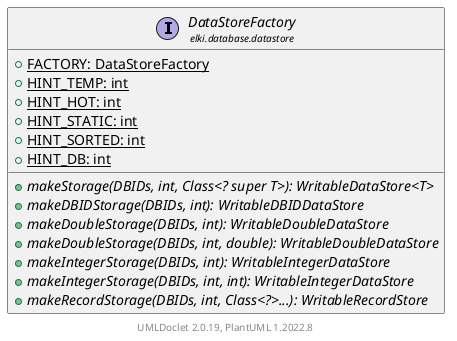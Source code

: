 @startuml
    remove .*\.(Instance|Par|Parameterizer|Factory)$
    set namespaceSeparator none
    hide empty fields
    hide empty methods

    interface "<size:14>DataStoreFactory\n<size:10>elki.database.datastore" as elki.database.datastore.DataStoreFactory [[DataStoreFactory.html]] {
        {static} +FACTORY: DataStoreFactory
        {static} +HINT_TEMP: int
        {static} +HINT_HOT: int
        {static} +HINT_STATIC: int
        {static} +HINT_SORTED: int
        {static} +HINT_DB: int
        {abstract} +makeStorage(DBIDs, int, Class<? super T>): WritableDataStore<T>
        {abstract} +makeDBIDStorage(DBIDs, int): WritableDBIDDataStore
        {abstract} +makeDoubleStorage(DBIDs, int): WritableDoubleDataStore
        {abstract} +makeDoubleStorage(DBIDs, int, double): WritableDoubleDataStore
        {abstract} +makeIntegerStorage(DBIDs, int): WritableIntegerDataStore
        {abstract} +makeIntegerStorage(DBIDs, int, int): WritableIntegerDataStore
        {abstract} +makeRecordStorage(DBIDs, int, Class<?>...): WritableRecordStore
    }

    center footer UMLDoclet 2.0.19, PlantUML 1.2022.8
@enduml
